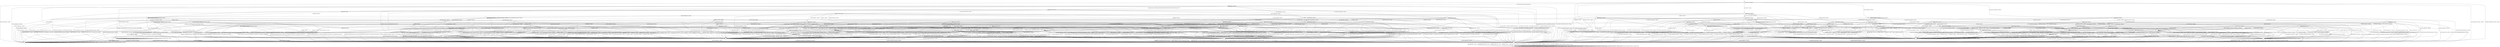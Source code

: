 digraph g {

	s0 [shape="circle" label="s0"];
	s1 [shape="circle" label="s1"];
	s2 [shape="circle" label="s2"];
	s3 [shape="circle" label="s3"];
	s4 [shape="circle" label="s4"];
	s5 [shape="circle" label="s5"];
	s6 [shape="circle" label="s6"];
	s7 [shape="circle" label="s7"];
	s8 [shape="circle" label="s8"];
	s9 [shape="circle" label="s9"];
	s10 [shape="circle" label="s10"];
	s11 [shape="circle" label="s11"];
	s12 [shape="circle" label="s12"];
	s13 [shape="circle" label="s13"];
	s14 [shape="circle" label="s14"];
	s15 [shape="circle" label="s15"];
	s16 [shape="circle" label="s16"];
	s17 [shape="circle" label="s17"];
	s18 [shape="circle" label="s18"];
	s19 [shape="circle" label="s19"];
	s20 [shape="circle" label="s20"];
	s21 [shape="circle" label="s21"];
	s22 [shape="circle" label="s22"];
	s23 [shape="circle" label="s23"];
	s24 [shape="circle" label="s24"];
	s25 [shape="circle" label="s25"];
	s26 [shape="circle" label="s26"];
	s27 [shape="circle" label="s27"];
	s28 [shape="circle" label="s28"];
	s29 [shape="circle" label="s29"];
	s30 [shape="circle" label="s30"];
	s31 [shape="circle" label="s31"];
	s32 [shape="circle" label="s32"];
	s33 [shape="circle" label="s33"];
	s34 [shape="circle" label="s34"];
	s35 [shape="circle" label="s35"];
	s36 [shape="circle" label="s36"];
	s37 [shape="circle" label="s37"];
	s38 [shape="circle" label="s38"];
	s39 [shape="circle" label="s39"];
	s40 [shape="circle" label="s40"];
	s41 [shape="circle" label="s41"];
	s42 [shape="circle" label="s42"];
	s43 [shape="circle" label="s43"];
	s44 [shape="circle" label="s44"];
	s45 [shape="circle" label="s45"];
	s46 [shape="circle" label="s46"];
	s47 [shape="circle" label="s47"];
	s48 [shape="circle" label="s48"];
	s49 [shape="circle" label="s49"];
	s50 [shape="circle" label="s50"];
	s51 [shape="circle" label="s51"];
	s52 [shape="circle" label="s52"];
	s53 [shape="circle" label="s53"];
	s54 [shape="circle" label="s54"];
	s55 [shape="circle" label="s55"];
	s56 [shape="circle" label="s56"];
	s57 [shape="circle" label="s57"];
	s58 [shape="circle" label="s58"];
	s59 [shape="circle" label="s59"];
	s60 [shape="circle" label="s60"];
	s61 [shape="circle" label="s61"];
	s62 [shape="circle" label="s62"];
	s63 [shape="circle" label="s63"];
	s64 [shape="circle" label="s64"];
	s65 [shape="circle" label="s65"];
	s66 [shape="circle" label="s66"];
	s67 [shape="circle" label="s67"];
	s68 [shape="circle" label="s68"];
	s69 [shape="circle" label="s69"];
	s70 [shape="circle" label="s70"];
	s71 [shape="circle" label="s71"];
	s72 [shape="circle" label="s72"];
	s73 [shape="circle" label="s73"];
	s74 [shape="circle" label="s74"];
	s75 [shape="circle" label="s75"];
	s76 [shape="circle" label="s76"];
	s77 [shape="circle" label="s77"];
	s78 [shape="circle" label="s78"];
	s79 [shape="circle" label="s79"];
	s0 -> s2 [label="DH_CLIENT_HELLO / HELLO_VERIFY_REQUEST"];
	s0 -> s23 [label="DH_CLIENT_KEY_EXCHANGE / TIMEOUT"];
	s0 -> s1 [label="CHANGE_CIPHER_SPEC / TIMEOUT"];
	s0 -> s14 [label="FINISHED / TIMEOUT"];
	s0 -> s0 [label="APPLICATION / TIMEOUT"];
	s0 -> s11 [label="CERTIFICATE / TIMEOUT"];
	s0 -> s17 [label="EMPTY_CERTIFICATE / TIMEOUT"];
	s0 -> s14 [label="CERTIFICATE_VERIFY / TIMEOUT"];
	s0 -> s5 [label="Alert(WARNING,CLOSE_NOTIFY) / TIMEOUT"];
	s0 -> s5 [label="Alert(FATAL,UNEXPECTED_MESSAGE) / TIMEOUT"];
	s1 -> s1 [label="DH_CLIENT_HELLO / TIMEOUT"];
	s1 -> s1 [label="DH_CLIENT_KEY_EXCHANGE / TIMEOUT"];
	s1 -> s1 [label="CHANGE_CIPHER_SPEC / TIMEOUT"];
	s1 -> s1 [label="FINISHED / TIMEOUT"];
	s1 -> s1 [label="APPLICATION / TIMEOUT"];
	s1 -> s1 [label="CERTIFICATE / TIMEOUT"];
	s1 -> s1 [label="EMPTY_CERTIFICATE / TIMEOUT"];
	s1 -> s1 [label="CERTIFICATE_VERIFY / TIMEOUT"];
	s1 -> s1 [label="Alert(WARNING,CLOSE_NOTIFY) / TIMEOUT"];
	s1 -> s1 [label="Alert(FATAL,UNEXPECTED_MESSAGE) / TIMEOUT"];
	s2 -> s3 [label="DH_CLIENT_HELLO / SERVER_HELLO,CERTIFICATE,DHE_SERVER_KEY_EXCHANGE,SERVER_HELLO_DONE"];
	s2 -> s18 [label="DH_CLIENT_KEY_EXCHANGE / TIMEOUT"];
	s2 -> s1 [label="CHANGE_CIPHER_SPEC / TIMEOUT"];
	s2 -> s4 [label="FINISHED / TIMEOUT"];
	s2 -> s2 [label="APPLICATION / TIMEOUT"];
	s2 -> s7 [label="CERTIFICATE / TIMEOUT"];
	s2 -> s15 [label="EMPTY_CERTIFICATE / TIMEOUT"];
	s2 -> s4 [label="CERTIFICATE_VERIFY / TIMEOUT"];
	s2 -> s5 [label="Alert(WARNING,CLOSE_NOTIFY) / Alert(WARNING,CLOSE_NOTIFY)"];
	s2 -> s5 [label="Alert(FATAL,UNEXPECTED_MESSAGE) / TIMEOUT"];
	s3 -> s5 [label="DH_CLIENT_HELLO / Alert(FATAL,UNEXPECTED_MESSAGE)"];
	s3 -> s19 [label="DH_CLIENT_KEY_EXCHANGE / TIMEOUT"];
	s3 -> s1 [label="CHANGE_CIPHER_SPEC / TIMEOUT"];
	s3 -> s4 [label="FINISHED / TIMEOUT"];
	s3 -> s3 [label="APPLICATION / TIMEOUT"];
	s3 -> s7 [label="CERTIFICATE / TIMEOUT"];
	s3 -> s15 [label="EMPTY_CERTIFICATE / TIMEOUT"];
	s3 -> s4 [label="CERTIFICATE_VERIFY / TIMEOUT"];
	s3 -> s5 [label="Alert(WARNING,CLOSE_NOTIFY) / Alert(WARNING,CLOSE_NOTIFY)"];
	s3 -> s5 [label="Alert(FATAL,UNEXPECTED_MESSAGE) / TIMEOUT"];
	s4 -> s4 [label="DH_CLIENT_HELLO / TIMEOUT"];
	s4 -> s4 [label="DH_CLIENT_KEY_EXCHANGE / TIMEOUT"];
	s4 -> s1 [label="CHANGE_CIPHER_SPEC / TIMEOUT"];
	s4 -> s4 [label="FINISHED / TIMEOUT"];
	s4 -> s4 [label="APPLICATION / TIMEOUT"];
	s4 -> s4 [label="CERTIFICATE / TIMEOUT"];
	s4 -> s4 [label="EMPTY_CERTIFICATE / TIMEOUT"];
	s4 -> s4 [label="CERTIFICATE_VERIFY / TIMEOUT"];
	s4 -> s5 [label="Alert(WARNING,CLOSE_NOTIFY) / Alert(WARNING,CLOSE_NOTIFY)"];
	s4 -> s5 [label="Alert(FATAL,UNEXPECTED_MESSAGE) / TIMEOUT"];
	s5 -> s6 [label="DH_CLIENT_HELLO / TIMEOUT"];
	s5 -> s6 [label="DH_CLIENT_KEY_EXCHANGE / TIMEOUT"];
	s5 -> s6 [label="CHANGE_CIPHER_SPEC / TIMEOUT"];
	s5 -> s6 [label="FINISHED / TIMEOUT"];
	s5 -> s6 [label="APPLICATION / TIMEOUT"];
	s5 -> s6 [label="CERTIFICATE / TIMEOUT"];
	s5 -> s6 [label="EMPTY_CERTIFICATE / TIMEOUT"];
	s5 -> s6 [label="CERTIFICATE_VERIFY / TIMEOUT"];
	s5 -> s6 [label="Alert(WARNING,CLOSE_NOTIFY) / TIMEOUT"];
	s5 -> s6 [label="Alert(FATAL,UNEXPECTED_MESSAGE) / TIMEOUT"];
	s6 -> s6 [label="DH_CLIENT_HELLO / SOCKET_CLOSED"];
	s6 -> s6 [label="DH_CLIENT_KEY_EXCHANGE / SOCKET_CLOSED"];
	s6 -> s6 [label="CHANGE_CIPHER_SPEC / SOCKET_CLOSED"];
	s6 -> s6 [label="FINISHED / SOCKET_CLOSED"];
	s6 -> s6 [label="APPLICATION / SOCKET_CLOSED"];
	s6 -> s6 [label="CERTIFICATE / SOCKET_CLOSED"];
	s6 -> s6 [label="EMPTY_CERTIFICATE / SOCKET_CLOSED"];
	s6 -> s6 [label="CERTIFICATE_VERIFY / SOCKET_CLOSED"];
	s6 -> s6 [label="Alert(WARNING,CLOSE_NOTIFY) / SOCKET_CLOSED"];
	s6 -> s6 [label="Alert(FATAL,UNEXPECTED_MESSAGE) / SOCKET_CLOSED"];
	s7 -> s7 [label="DH_CLIENT_HELLO / TIMEOUT"];
	s7 -> s8 [label="DH_CLIENT_KEY_EXCHANGE / TIMEOUT"];
	s7 -> s1 [label="CHANGE_CIPHER_SPEC / TIMEOUT"];
	s7 -> s73 [label="FINISHED / TIMEOUT"];
	s7 -> s7 [label="APPLICATION / TIMEOUT"];
	s7 -> s4 [label="CERTIFICATE / TIMEOUT"];
	s7 -> s4 [label="EMPTY_CERTIFICATE / TIMEOUT"];
	s7 -> s78 [label="CERTIFICATE_VERIFY / TIMEOUT"];
	s7 -> s5 [label="Alert(WARNING,CLOSE_NOTIFY) / Alert(WARNING,CLOSE_NOTIFY)"];
	s7 -> s5 [label="Alert(FATAL,UNEXPECTED_MESSAGE) / TIMEOUT"];
	s8 -> s8 [label="DH_CLIENT_HELLO / TIMEOUT"];
	s8 -> s4 [label="DH_CLIENT_KEY_EXCHANGE / TIMEOUT"];
	s8 -> s1 [label="CHANGE_CIPHER_SPEC / TIMEOUT"];
	s8 -> s75 [label="FINISHED / TIMEOUT"];
	s8 -> s8 [label="APPLICATION / TIMEOUT"];
	s8 -> s4 [label="CERTIFICATE / TIMEOUT"];
	s8 -> s4 [label="EMPTY_CERTIFICATE / TIMEOUT"];
	s8 -> s9 [label="CERTIFICATE_VERIFY / TIMEOUT"];
	s8 -> s5 [label="Alert(WARNING,CLOSE_NOTIFY) / Alert(WARNING,CLOSE_NOTIFY)"];
	s8 -> s5 [label="Alert(FATAL,UNEXPECTED_MESSAGE) / TIMEOUT"];
	s9 -> s27 [label="DH_CLIENT_HELLO / TIMEOUT"];
	s9 -> s4 [label="DH_CLIENT_KEY_EXCHANGE / TIMEOUT"];
	s9 -> s10 [label="CHANGE_CIPHER_SPEC / TIMEOUT"];
	s9 -> s30 [label="FINISHED / TIMEOUT"];
	s9 -> s9 [label="APPLICATION / TIMEOUT"];
	s9 -> s4 [label="CERTIFICATE / TIMEOUT"];
	s9 -> s4 [label="EMPTY_CERTIFICATE / TIMEOUT"];
	s9 -> s4 [label="CERTIFICATE_VERIFY / TIMEOUT"];
	s9 -> s5 [label="Alert(WARNING,CLOSE_NOTIFY) / Alert(WARNING,CLOSE_NOTIFY)"];
	s9 -> s5 [label="Alert(FATAL,UNEXPECTED_MESSAGE) / TIMEOUT"];
	s10 -> s5 [label="DH_CLIENT_HELLO / Alert(FATAL,UNEXPECTED_MESSAGE)"];
	s10 -> s5 [label="DH_CLIENT_KEY_EXCHANGE / Alert(FATAL,UNEXPECTED_MESSAGE)"];
	s10 -> s1 [label="CHANGE_CIPHER_SPEC / TIMEOUT"];
	s10 -> s5 [label="FINISHED / Alert(FATAL,UNEXPECTED_MESSAGE)"];
	s10 -> s10 [label="APPLICATION / TIMEOUT"];
	s10 -> s5 [label="CERTIFICATE / Alert(FATAL,UNEXPECTED_MESSAGE)"];
	s10 -> s5 [label="EMPTY_CERTIFICATE / Alert(FATAL,UNEXPECTED_MESSAGE)"];
	s10 -> s5 [label="CERTIFICATE_VERIFY / Alert(FATAL,UNEXPECTED_MESSAGE)"];
	s10 -> s10 [label="Alert(WARNING,CLOSE_NOTIFY) / TIMEOUT"];
	s10 -> s10 [label="Alert(FATAL,UNEXPECTED_MESSAGE) / TIMEOUT"];
	s11 -> s45 [label="DH_CLIENT_HELLO / TIMEOUT"];
	s11 -> s58 [label="DH_CLIENT_KEY_EXCHANGE / TIMEOUT"];
	s11 -> s1 [label="CHANGE_CIPHER_SPEC / TIMEOUT"];
	s11 -> s77 [label="FINISHED / TIMEOUT"];
	s11 -> s11 [label="APPLICATION / TIMEOUT"];
	s11 -> s14 [label="CERTIFICATE / TIMEOUT"];
	s11 -> s14 [label="EMPTY_CERTIFICATE / TIMEOUT"];
	s11 -> s12 [label="CERTIFICATE_VERIFY / TIMEOUT"];
	s11 -> s5 [label="Alert(WARNING,CLOSE_NOTIFY) / TIMEOUT"];
	s11 -> s5 [label="Alert(FATAL,UNEXPECTED_MESSAGE) / TIMEOUT"];
	s12 -> s53 [label="DH_CLIENT_HELLO / TIMEOUT"];
	s12 -> s36 [label="DH_CLIENT_KEY_EXCHANGE / TIMEOUT"];
	s12 -> s13 [label="CHANGE_CIPHER_SPEC / TIMEOUT"];
	s12 -> s49 [label="FINISHED / TIMEOUT"];
	s12 -> s12 [label="APPLICATION / TIMEOUT"];
	s12 -> s14 [label="CERTIFICATE / TIMEOUT"];
	s12 -> s14 [label="EMPTY_CERTIFICATE / TIMEOUT"];
	s12 -> s14 [label="CERTIFICATE_VERIFY / TIMEOUT"];
	s12 -> s5 [label="Alert(WARNING,CLOSE_NOTIFY) / TIMEOUT"];
	s12 -> s5 [label="Alert(FATAL,UNEXPECTED_MESSAGE) / TIMEOUT"];
	s13 -> s5 [label="DH_CLIENT_HELLO / TIMEOUT"];
	s13 -> s5 [label="DH_CLIENT_KEY_EXCHANGE / TIMEOUT"];
	s13 -> s1 [label="CHANGE_CIPHER_SPEC / TIMEOUT"];
	s13 -> s5 [label="FINISHED / TIMEOUT"];
	s13 -> s13 [label="APPLICATION / TIMEOUT"];
	s13 -> s5 [label="CERTIFICATE / TIMEOUT"];
	s13 -> s5 [label="EMPTY_CERTIFICATE / TIMEOUT"];
	s13 -> s5 [label="CERTIFICATE_VERIFY / TIMEOUT"];
	s13 -> s13 [label="Alert(WARNING,CLOSE_NOTIFY) / TIMEOUT"];
	s13 -> s13 [label="Alert(FATAL,UNEXPECTED_MESSAGE) / TIMEOUT"];
	s14 -> s14 [label="DH_CLIENT_HELLO / TIMEOUT"];
	s14 -> s14 [label="DH_CLIENT_KEY_EXCHANGE / TIMEOUT"];
	s14 -> s1 [label="CHANGE_CIPHER_SPEC / TIMEOUT"];
	s14 -> s14 [label="FINISHED / TIMEOUT"];
	s14 -> s14 [label="APPLICATION / TIMEOUT"];
	s14 -> s14 [label="CERTIFICATE / TIMEOUT"];
	s14 -> s14 [label="EMPTY_CERTIFICATE / TIMEOUT"];
	s14 -> s14 [label="CERTIFICATE_VERIFY / TIMEOUT"];
	s14 -> s5 [label="Alert(WARNING,CLOSE_NOTIFY) / TIMEOUT"];
	s14 -> s5 [label="Alert(FATAL,UNEXPECTED_MESSAGE) / TIMEOUT"];
	s15 -> s55 [label="DH_CLIENT_HELLO / TIMEOUT"];
	s15 -> s16 [label="DH_CLIENT_KEY_EXCHANGE / TIMEOUT"];
	s15 -> s10 [label="CHANGE_CIPHER_SPEC / TIMEOUT"];
	s15 -> s25 [label="FINISHED / TIMEOUT"];
	s15 -> s15 [label="APPLICATION / TIMEOUT"];
	s15 -> s4 [label="CERTIFICATE / TIMEOUT"];
	s15 -> s4 [label="EMPTY_CERTIFICATE / TIMEOUT"];
	s15 -> s78 [label="CERTIFICATE_VERIFY / TIMEOUT"];
	s15 -> s5 [label="Alert(WARNING,CLOSE_NOTIFY) / Alert(WARNING,CLOSE_NOTIFY)"];
	s15 -> s5 [label="Alert(FATAL,UNEXPECTED_MESSAGE) / TIMEOUT"];
	s16 -> s31 [label="DH_CLIENT_HELLO / TIMEOUT"];
	s16 -> s4 [label="DH_CLIENT_KEY_EXCHANGE / TIMEOUT"];
	s16 -> s10 [label="CHANGE_CIPHER_SPEC / TIMEOUT"];
	s16 -> s26 [label="FINISHED / TIMEOUT"];
	s16 -> s16 [label="APPLICATION / TIMEOUT"];
	s16 -> s4 [label="CERTIFICATE / TIMEOUT"];
	s16 -> s4 [label="EMPTY_CERTIFICATE / TIMEOUT"];
	s16 -> s9 [label="CERTIFICATE_VERIFY / TIMEOUT"];
	s16 -> s5 [label="Alert(WARNING,CLOSE_NOTIFY) / Alert(WARNING,CLOSE_NOTIFY)"];
	s16 -> s5 [label="Alert(FATAL,UNEXPECTED_MESSAGE) / TIMEOUT"];
	s17 -> s17 [label="DH_CLIENT_HELLO / TIMEOUT"];
	s17 -> s33 [label="DH_CLIENT_KEY_EXCHANGE / TIMEOUT"];
	s17 -> s13 [label="CHANGE_CIPHER_SPEC / TIMEOUT"];
	s17 -> s61 [label="FINISHED / TIMEOUT"];
	s17 -> s17 [label="APPLICATION / TIMEOUT"];
	s17 -> s14 [label="CERTIFICATE / TIMEOUT"];
	s17 -> s14 [label="EMPTY_CERTIFICATE / TIMEOUT"];
	s17 -> s12 [label="CERTIFICATE_VERIFY / TIMEOUT"];
	s17 -> s5 [label="Alert(WARNING,CLOSE_NOTIFY) / TIMEOUT"];
	s17 -> s5 [label="Alert(FATAL,UNEXPECTED_MESSAGE) / TIMEOUT"];
	s18 -> s24 [label="DH_CLIENT_HELLO / TIMEOUT"];
	s18 -> s4 [label="DH_CLIENT_KEY_EXCHANGE / TIMEOUT"];
	s18 -> s10 [label="CHANGE_CIPHER_SPEC / TIMEOUT"];
	s18 -> s52 [label="FINISHED / TIMEOUT"];
	s18 -> s18 [label="APPLICATION / TIMEOUT"];
	s18 -> s16 [label="CERTIFICATE / TIMEOUT"];
	s18 -> s16 [label="EMPTY_CERTIFICATE / TIMEOUT"];
	s18 -> s22 [label="CERTIFICATE_VERIFY / TIMEOUT"];
	s18 -> s5 [label="Alert(WARNING,CLOSE_NOTIFY) / Alert(WARNING,CLOSE_NOTIFY)"];
	s18 -> s5 [label="Alert(FATAL,UNEXPECTED_MESSAGE) / TIMEOUT"];
	s19 -> s24 [label="DH_CLIENT_HELLO / TIMEOUT"];
	s19 -> s4 [label="DH_CLIENT_KEY_EXCHANGE / TIMEOUT"];
	s19 -> s20 [label="CHANGE_CIPHER_SPEC / TIMEOUT"];
	s19 -> s52 [label="FINISHED / TIMEOUT"];
	s19 -> s19 [label="APPLICATION / TIMEOUT"];
	s19 -> s16 [label="CERTIFICATE / TIMEOUT"];
	s19 -> s16 [label="EMPTY_CERTIFICATE / TIMEOUT"];
	s19 -> s22 [label="CERTIFICATE_VERIFY / TIMEOUT"];
	s19 -> s5 [label="Alert(WARNING,CLOSE_NOTIFY) / Alert(WARNING,CLOSE_NOTIFY)"];
	s19 -> s5 [label="Alert(FATAL,UNEXPECTED_MESSAGE) / TIMEOUT"];
	s20 -> s24 [label="DH_CLIENT_HELLO / TIMEOUT"];
	s20 -> s4 [label="DH_CLIENT_KEY_EXCHANGE / TIMEOUT"];
	s20 -> s1 [label="CHANGE_CIPHER_SPEC / TIMEOUT"];
	s20 -> s21 [label="FINISHED / CHANGE_CIPHER_SPEC,FINISHED,CHANGE_CIPHER_SPEC,FINISHED"];
	s20 -> s20 [label="APPLICATION / TIMEOUT"];
	s20 -> s51 [label="CERTIFICATE / TIMEOUT"];
	s20 -> s51 [label="EMPTY_CERTIFICATE / TIMEOUT"];
	s20 -> s37 [label="CERTIFICATE_VERIFY / TIMEOUT"];
	s20 -> s20 [label="Alert(WARNING,CLOSE_NOTIFY) / TIMEOUT"];
	s20 -> s20 [label="Alert(FATAL,UNEXPECTED_MESSAGE) / TIMEOUT"];
	s21 -> s21 [label="DH_CLIENT_HELLO / TIMEOUT"];
	s21 -> s21 [label="DH_CLIENT_KEY_EXCHANGE / TIMEOUT"];
	s21 -> s1 [label="CHANGE_CIPHER_SPEC / TIMEOUT"];
	s21 -> s21 [label="FINISHED / TIMEOUT"];
	s21 -> s5 [label="APPLICATION / APPLICATION"];
	s21 -> s21 [label="CERTIFICATE / TIMEOUT"];
	s21 -> s21 [label="EMPTY_CERTIFICATE / TIMEOUT"];
	s21 -> s21 [label="CERTIFICATE_VERIFY / TIMEOUT"];
	s21 -> s5 [label="Alert(WARNING,CLOSE_NOTIFY) / TIMEOUT"];
	s21 -> s5 [label="Alert(FATAL,UNEXPECTED_MESSAGE) / TIMEOUT"];
	s22 -> s72 [label="DH_CLIENT_HELLO / TIMEOUT"];
	s22 -> s4 [label="DH_CLIENT_KEY_EXCHANGE / TIMEOUT"];
	s22 -> s10 [label="CHANGE_CIPHER_SPEC / TIMEOUT"];
	s22 -> s39 [label="FINISHED / TIMEOUT"];
	s22 -> s22 [label="APPLICATION / TIMEOUT"];
	s22 -> s9 [label="CERTIFICATE / TIMEOUT"];
	s22 -> s9 [label="EMPTY_CERTIFICATE / TIMEOUT"];
	s22 -> s4 [label="CERTIFICATE_VERIFY / TIMEOUT"];
	s22 -> s5 [label="Alert(WARNING,CLOSE_NOTIFY) / Alert(WARNING,CLOSE_NOTIFY)"];
	s22 -> s5 [label="Alert(FATAL,UNEXPECTED_MESSAGE) / TIMEOUT"];
	s23 -> s35 [label="DH_CLIENT_HELLO / TIMEOUT"];
	s23 -> s14 [label="DH_CLIENT_KEY_EXCHANGE / TIMEOUT"];
	s23 -> s13 [label="CHANGE_CIPHER_SPEC / TIMEOUT"];
	s23 -> s62 [label="FINISHED / TIMEOUT"];
	s23 -> s23 [label="APPLICATION / TIMEOUT"];
	s23 -> s33 [label="CERTIFICATE / TIMEOUT"];
	s23 -> s33 [label="EMPTY_CERTIFICATE / TIMEOUT"];
	s23 -> s28 [label="CERTIFICATE_VERIFY / TIMEOUT"];
	s23 -> s5 [label="Alert(WARNING,CLOSE_NOTIFY) / TIMEOUT"];
	s23 -> s5 [label="Alert(FATAL,UNEXPECTED_MESSAGE) / TIMEOUT"];
	s24 -> s4 [label="DH_CLIENT_HELLO / TIMEOUT"];
	s24 -> s4 [label="DH_CLIENT_KEY_EXCHANGE / TIMEOUT"];
	s24 -> s10 [label="CHANGE_CIPHER_SPEC / TIMEOUT"];
	s24 -> s50 [label="FINISHED / TIMEOUT"];
	s24 -> s24 [label="APPLICATION / TIMEOUT"];
	s24 -> s31 [label="CERTIFICATE / TIMEOUT"];
	s24 -> s31 [label="EMPTY_CERTIFICATE / TIMEOUT"];
	s24 -> s72 [label="CERTIFICATE_VERIFY / TIMEOUT"];
	s24 -> s5 [label="Alert(WARNING,CLOSE_NOTIFY) / Alert(WARNING,CLOSE_NOTIFY)"];
	s24 -> s5 [label="Alert(FATAL,UNEXPECTED_MESSAGE) / TIMEOUT"];
	s25 -> s66 [label="DH_CLIENT_HELLO / TIMEOUT"];
	s25 -> s26 [label="DH_CLIENT_KEY_EXCHANGE / TIMEOUT"];
	s25 -> s10 [label="CHANGE_CIPHER_SPEC / TIMEOUT"];
	s25 -> s4 [label="FINISHED / TIMEOUT"];
	s25 -> s25 [label="APPLICATION / TIMEOUT"];
	s25 -> s4 [label="CERTIFICATE / TIMEOUT"];
	s25 -> s4 [label="EMPTY_CERTIFICATE / TIMEOUT"];
	s25 -> s60 [label="CERTIFICATE_VERIFY / TIMEOUT"];
	s25 -> s5 [label="Alert(WARNING,CLOSE_NOTIFY) / Alert(WARNING,CLOSE_NOTIFY)"];
	s25 -> s5 [label="Alert(FATAL,UNEXPECTED_MESSAGE) / TIMEOUT"];
	s26 -> s42 [label="DH_CLIENT_HELLO / TIMEOUT"];
	s26 -> s4 [label="DH_CLIENT_KEY_EXCHANGE / TIMEOUT"];
	s26 -> s10 [label="CHANGE_CIPHER_SPEC / TIMEOUT"];
	s26 -> s4 [label="FINISHED / TIMEOUT"];
	s26 -> s26 [label="APPLICATION / TIMEOUT"];
	s26 -> s4 [label="CERTIFICATE / TIMEOUT"];
	s26 -> s4 [label="EMPTY_CERTIFICATE / TIMEOUT"];
	s26 -> s30 [label="CERTIFICATE_VERIFY / TIMEOUT"];
	s26 -> s5 [label="Alert(WARNING,CLOSE_NOTIFY) / Alert(WARNING,CLOSE_NOTIFY)"];
	s26 -> s5 [label="Alert(FATAL,UNEXPECTED_MESSAGE) / TIMEOUT"];
	s27 -> s4 [label="DH_CLIENT_HELLO / TIMEOUT"];
	s27 -> s4 [label="DH_CLIENT_KEY_EXCHANGE / TIMEOUT"];
	s27 -> s10 [label="CHANGE_CIPHER_SPEC / TIMEOUT"];
	s27 -> s32 [label="FINISHED / TIMEOUT"];
	s27 -> s27 [label="APPLICATION / TIMEOUT"];
	s27 -> s4 [label="CERTIFICATE / TIMEOUT"];
	s27 -> s4 [label="EMPTY_CERTIFICATE / TIMEOUT"];
	s27 -> s4 [label="CERTIFICATE_VERIFY / TIMEOUT"];
	s27 -> s5 [label="Alert(WARNING,CLOSE_NOTIFY) / Alert(WARNING,CLOSE_NOTIFY)"];
	s27 -> s5 [label="Alert(FATAL,UNEXPECTED_MESSAGE) / TIMEOUT"];
	s28 -> s63 [label="DH_CLIENT_HELLO / TIMEOUT"];
	s28 -> s14 [label="DH_CLIENT_KEY_EXCHANGE / TIMEOUT"];
	s28 -> s13 [label="CHANGE_CIPHER_SPEC / TIMEOUT"];
	s28 -> s29 [label="FINISHED / TIMEOUT"];
	s28 -> s28 [label="APPLICATION / TIMEOUT"];
	s28 -> s36 [label="CERTIFICATE / TIMEOUT"];
	s28 -> s36 [label="EMPTY_CERTIFICATE / TIMEOUT"];
	s28 -> s14 [label="CERTIFICATE_VERIFY / TIMEOUT"];
	s28 -> s5 [label="Alert(WARNING,CLOSE_NOTIFY) / TIMEOUT"];
	s28 -> s5 [label="Alert(FATAL,UNEXPECTED_MESSAGE) / TIMEOUT"];
	s29 -> s69 [label="DH_CLIENT_HELLO / TIMEOUT"];
	s29 -> s14 [label="DH_CLIENT_KEY_EXCHANGE / TIMEOUT"];
	s29 -> s13 [label="CHANGE_CIPHER_SPEC / TIMEOUT"];
	s29 -> s14 [label="FINISHED / TIMEOUT"];
	s29 -> s29 [label="APPLICATION / TIMEOUT"];
	s29 -> s34 [label="CERTIFICATE / TIMEOUT"];
	s29 -> s34 [label="EMPTY_CERTIFICATE / TIMEOUT"];
	s29 -> s14 [label="CERTIFICATE_VERIFY / TIMEOUT"];
	s29 -> s5 [label="Alert(WARNING,CLOSE_NOTIFY) / TIMEOUT"];
	s29 -> s5 [label="Alert(FATAL,UNEXPECTED_MESSAGE) / TIMEOUT"];
	s30 -> s32 [label="DH_CLIENT_HELLO / TIMEOUT"];
	s30 -> s4 [label="DH_CLIENT_KEY_EXCHANGE / TIMEOUT"];
	s30 -> s10 [label="CHANGE_CIPHER_SPEC / TIMEOUT"];
	s30 -> s4 [label="FINISHED / TIMEOUT"];
	s30 -> s30 [label="APPLICATION / TIMEOUT"];
	s30 -> s4 [label="CERTIFICATE / TIMEOUT"];
	s30 -> s4 [label="EMPTY_CERTIFICATE / TIMEOUT"];
	s30 -> s4 [label="CERTIFICATE_VERIFY / TIMEOUT"];
	s30 -> s5 [label="Alert(WARNING,CLOSE_NOTIFY) / Alert(WARNING,CLOSE_NOTIFY)"];
	s30 -> s5 [label="Alert(FATAL,UNEXPECTED_MESSAGE) / TIMEOUT"];
	s31 -> s4 [label="DH_CLIENT_HELLO / TIMEOUT"];
	s31 -> s4 [label="DH_CLIENT_KEY_EXCHANGE / TIMEOUT"];
	s31 -> s10 [label="CHANGE_CIPHER_SPEC / TIMEOUT"];
	s31 -> s42 [label="FINISHED / TIMEOUT"];
	s31 -> s31 [label="APPLICATION / TIMEOUT"];
	s31 -> s4 [label="CERTIFICATE / TIMEOUT"];
	s31 -> s4 [label="EMPTY_CERTIFICATE / TIMEOUT"];
	s31 -> s27 [label="CERTIFICATE_VERIFY / TIMEOUT"];
	s31 -> s5 [label="Alert(WARNING,CLOSE_NOTIFY) / Alert(WARNING,CLOSE_NOTIFY)"];
	s31 -> s5 [label="Alert(FATAL,UNEXPECTED_MESSAGE) / TIMEOUT"];
	s32 -> s4 [label="DH_CLIENT_HELLO / TIMEOUT"];
	s32 -> s4 [label="DH_CLIENT_KEY_EXCHANGE / TIMEOUT"];
	s32 -> s10 [label="CHANGE_CIPHER_SPEC / TIMEOUT"];
	s32 -> s4 [label="FINISHED / TIMEOUT"];
	s32 -> s32 [label="APPLICATION / TIMEOUT"];
	s32 -> s4 [label="CERTIFICATE / TIMEOUT"];
	s32 -> s4 [label="EMPTY_CERTIFICATE / TIMEOUT"];
	s32 -> s4 [label="CERTIFICATE_VERIFY / TIMEOUT"];
	s32 -> s5 [label="Alert(WARNING,CLOSE_NOTIFY) / Alert(WARNING,CLOSE_NOTIFY)"];
	s32 -> s5 [label="Alert(FATAL,UNEXPECTED_MESSAGE) / TIMEOUT"];
	s33 -> s40 [label="DH_CLIENT_HELLO / TIMEOUT"];
	s33 -> s14 [label="DH_CLIENT_KEY_EXCHANGE / TIMEOUT"];
	s33 -> s13 [label="CHANGE_CIPHER_SPEC / TIMEOUT"];
	s33 -> s46 [label="FINISHED / TIMEOUT"];
	s33 -> s33 [label="APPLICATION / TIMEOUT"];
	s33 -> s14 [label="CERTIFICATE / TIMEOUT"];
	s33 -> s14 [label="EMPTY_CERTIFICATE / TIMEOUT"];
	s33 -> s36 [label="CERTIFICATE_VERIFY / TIMEOUT"];
	s33 -> s5 [label="Alert(WARNING,CLOSE_NOTIFY) / TIMEOUT"];
	s33 -> s5 [label="Alert(FATAL,UNEXPECTED_MESSAGE) / TIMEOUT"];
	s34 -> s56 [label="DH_CLIENT_HELLO / TIMEOUT"];
	s34 -> s14 [label="DH_CLIENT_KEY_EXCHANGE / TIMEOUT"];
	s34 -> s13 [label="CHANGE_CIPHER_SPEC / TIMEOUT"];
	s34 -> s14 [label="FINISHED / TIMEOUT"];
	s34 -> s34 [label="APPLICATION / TIMEOUT"];
	s34 -> s14 [label="CERTIFICATE / TIMEOUT"];
	s34 -> s14 [label="EMPTY_CERTIFICATE / TIMEOUT"];
	s34 -> s14 [label="CERTIFICATE_VERIFY / TIMEOUT"];
	s34 -> s5 [label="Alert(WARNING,CLOSE_NOTIFY) / TIMEOUT"];
	s34 -> s5 [label="Alert(FATAL,UNEXPECTED_MESSAGE) / TIMEOUT"];
	s35 -> s14 [label="DH_CLIENT_HELLO / TIMEOUT"];
	s35 -> s14 [label="DH_CLIENT_KEY_EXCHANGE / TIMEOUT"];
	s35 -> s13 [label="CHANGE_CIPHER_SPEC / TIMEOUT"];
	s35 -> s57 [label="FINISHED / TIMEOUT"];
	s35 -> s35 [label="APPLICATION / TIMEOUT"];
	s35 -> s40 [label="CERTIFICATE / TIMEOUT"];
	s35 -> s40 [label="EMPTY_CERTIFICATE / TIMEOUT"];
	s35 -> s63 [label="CERTIFICATE_VERIFY / TIMEOUT"];
	s35 -> s5 [label="Alert(WARNING,CLOSE_NOTIFY) / TIMEOUT"];
	s35 -> s5 [label="Alert(FATAL,UNEXPECTED_MESSAGE) / TIMEOUT"];
	s36 -> s48 [label="DH_CLIENT_HELLO / TIMEOUT"];
	s36 -> s14 [label="DH_CLIENT_KEY_EXCHANGE / TIMEOUT"];
	s36 -> s13 [label="CHANGE_CIPHER_SPEC / TIMEOUT"];
	s36 -> s34 [label="FINISHED / TIMEOUT"];
	s36 -> s36 [label="APPLICATION / TIMEOUT"];
	s36 -> s14 [label="CERTIFICATE / TIMEOUT"];
	s36 -> s14 [label="EMPTY_CERTIFICATE / TIMEOUT"];
	s36 -> s14 [label="CERTIFICATE_VERIFY / TIMEOUT"];
	s36 -> s5 [label="Alert(WARNING,CLOSE_NOTIFY) / TIMEOUT"];
	s36 -> s5 [label="Alert(FATAL,UNEXPECTED_MESSAGE) / TIMEOUT"];
	s37 -> s67 [label="DH_CLIENT_HELLO / TIMEOUT"];
	s37 -> s4 [label="DH_CLIENT_KEY_EXCHANGE / TIMEOUT"];
	s37 -> s10 [label="CHANGE_CIPHER_SPEC / TIMEOUT"];
	s37 -> s38 [label="FINISHED / TIMEOUT"];
	s37 -> s4 [label="APPLICATION / TIMEOUT"];
	s37 -> s44 [label="CERTIFICATE / TIMEOUT"];
	s37 -> s44 [label="EMPTY_CERTIFICATE / TIMEOUT"];
	s37 -> s4 [label="CERTIFICATE_VERIFY / TIMEOUT"];
	s37 -> s5 [label="Alert(WARNING,CLOSE_NOTIFY) / Alert(WARNING,CLOSE_NOTIFY)"];
	s37 -> s5 [label="Alert(FATAL,UNEXPECTED_MESSAGE) / TIMEOUT"];
	s38 -> s76 [label="DH_CLIENT_HELLO / TIMEOUT"];
	s38 -> s4 [label="DH_CLIENT_KEY_EXCHANGE / TIMEOUT"];
	s38 -> s10 [label="CHANGE_CIPHER_SPEC / TIMEOUT"];
	s38 -> s4 [label="FINISHED / TIMEOUT"];
	s38 -> s4 [label="APPLICATION / TIMEOUT"];
	s38 -> s47 [label="CERTIFICATE / TIMEOUT"];
	s38 -> s47 [label="EMPTY_CERTIFICATE / TIMEOUT"];
	s38 -> s4 [label="CERTIFICATE_VERIFY / TIMEOUT"];
	s38 -> s5 [label="Alert(WARNING,CLOSE_NOTIFY) / Alert(WARNING,CLOSE_NOTIFY)"];
	s38 -> s5 [label="Alert(FATAL,UNEXPECTED_MESSAGE) / TIMEOUT"];
	s39 -> s41 [label="DH_CLIENT_HELLO / TIMEOUT"];
	s39 -> s4 [label="DH_CLIENT_KEY_EXCHANGE / TIMEOUT"];
	s39 -> s10 [label="CHANGE_CIPHER_SPEC / TIMEOUT"];
	s39 -> s4 [label="FINISHED / TIMEOUT"];
	s39 -> s39 [label="APPLICATION / TIMEOUT"];
	s39 -> s30 [label="CERTIFICATE / TIMEOUT"];
	s39 -> s30 [label="EMPTY_CERTIFICATE / TIMEOUT"];
	s39 -> s4 [label="CERTIFICATE_VERIFY / TIMEOUT"];
	s39 -> s5 [label="Alert(WARNING,CLOSE_NOTIFY) / Alert(WARNING,CLOSE_NOTIFY)"];
	s39 -> s5 [label="Alert(FATAL,UNEXPECTED_MESSAGE) / TIMEOUT"];
	s40 -> s14 [label="DH_CLIENT_HELLO / TIMEOUT"];
	s40 -> s14 [label="DH_CLIENT_KEY_EXCHANGE / TIMEOUT"];
	s40 -> s13 [label="CHANGE_CIPHER_SPEC / TIMEOUT"];
	s40 -> s43 [label="FINISHED / TIMEOUT"];
	s40 -> s40 [label="APPLICATION / TIMEOUT"];
	s40 -> s14 [label="CERTIFICATE / TIMEOUT"];
	s40 -> s14 [label="EMPTY_CERTIFICATE / TIMEOUT"];
	s40 -> s48 [label="CERTIFICATE_VERIFY / TIMEOUT"];
	s40 -> s5 [label="Alert(WARNING,CLOSE_NOTIFY) / TIMEOUT"];
	s40 -> s5 [label="Alert(FATAL,UNEXPECTED_MESSAGE) / TIMEOUT"];
	s41 -> s4 [label="DH_CLIENT_HELLO / TIMEOUT"];
	s41 -> s4 [label="DH_CLIENT_KEY_EXCHANGE / TIMEOUT"];
	s41 -> s10 [label="CHANGE_CIPHER_SPEC / TIMEOUT"];
	s41 -> s4 [label="FINISHED / TIMEOUT"];
	s41 -> s41 [label="APPLICATION / TIMEOUT"];
	s41 -> s32 [label="CERTIFICATE / TIMEOUT"];
	s41 -> s32 [label="EMPTY_CERTIFICATE / TIMEOUT"];
	s41 -> s4 [label="CERTIFICATE_VERIFY / TIMEOUT"];
	s41 -> s5 [label="Alert(WARNING,CLOSE_NOTIFY) / Alert(WARNING,CLOSE_NOTIFY)"];
	s41 -> s5 [label="Alert(FATAL,UNEXPECTED_MESSAGE) / TIMEOUT"];
	s42 -> s4 [label="DH_CLIENT_HELLO / TIMEOUT"];
	s42 -> s4 [label="DH_CLIENT_KEY_EXCHANGE / TIMEOUT"];
	s42 -> s10 [label="CHANGE_CIPHER_SPEC / TIMEOUT"];
	s42 -> s4 [label="FINISHED / TIMEOUT"];
	s42 -> s42 [label="APPLICATION / TIMEOUT"];
	s42 -> s4 [label="CERTIFICATE / TIMEOUT"];
	s42 -> s4 [label="EMPTY_CERTIFICATE / TIMEOUT"];
	s42 -> s32 [label="CERTIFICATE_VERIFY / TIMEOUT"];
	s42 -> s5 [label="Alert(WARNING,CLOSE_NOTIFY) / Alert(WARNING,CLOSE_NOTIFY)"];
	s42 -> s5 [label="Alert(FATAL,UNEXPECTED_MESSAGE) / TIMEOUT"];
	s43 -> s14 [label="DH_CLIENT_HELLO / TIMEOUT"];
	s43 -> s14 [label="DH_CLIENT_KEY_EXCHANGE / TIMEOUT"];
	s43 -> s13 [label="CHANGE_CIPHER_SPEC / TIMEOUT"];
	s43 -> s14 [label="FINISHED / TIMEOUT"];
	s43 -> s43 [label="APPLICATION / TIMEOUT"];
	s43 -> s14 [label="CERTIFICATE / TIMEOUT"];
	s43 -> s14 [label="EMPTY_CERTIFICATE / TIMEOUT"];
	s43 -> s56 [label="CERTIFICATE_VERIFY / TIMEOUT"];
	s43 -> s5 [label="Alert(WARNING,CLOSE_NOTIFY) / TIMEOUT"];
	s43 -> s5 [label="Alert(FATAL,UNEXPECTED_MESSAGE) / TIMEOUT"];
	s44 -> s27 [label="DH_CLIENT_HELLO / TIMEOUT"];
	s44 -> s4 [label="DH_CLIENT_KEY_EXCHANGE / TIMEOUT"];
	s44 -> s10 [label="CHANGE_CIPHER_SPEC / TIMEOUT"];
	s44 -> s47 [label="FINISHED / TIMEOUT"];
	s44 -> s4 [label="APPLICATION / TIMEOUT"];
	s44 -> s4 [label="CERTIFICATE / TIMEOUT"];
	s44 -> s4 [label="EMPTY_CERTIFICATE / TIMEOUT"];
	s44 -> s4 [label="CERTIFICATE_VERIFY / TIMEOUT"];
	s44 -> s5 [label="Alert(WARNING,CLOSE_NOTIFY) / Alert(WARNING,CLOSE_NOTIFY)"];
	s44 -> s5 [label="Alert(FATAL,UNEXPECTED_MESSAGE) / TIMEOUT"];
	s45 -> s14 [label="DH_CLIENT_HELLO / TIMEOUT"];
	s45 -> s45 [label="DH_CLIENT_KEY_EXCHANGE / TIMEOUT"];
	s45 -> s1 [label="CHANGE_CIPHER_SPEC / TIMEOUT"];
	s45 -> s64 [label="FINISHED / TIMEOUT"];
	s45 -> s45 [label="APPLICATION / TIMEOUT"];
	s45 -> s14 [label="CERTIFICATE / TIMEOUT"];
	s45 -> s14 [label="EMPTY_CERTIFICATE / TIMEOUT"];
	s45 -> s53 [label="CERTIFICATE_VERIFY / TIMEOUT"];
	s45 -> s5 [label="Alert(WARNING,CLOSE_NOTIFY) / TIMEOUT"];
	s45 -> s5 [label="Alert(FATAL,UNEXPECTED_MESSAGE) / TIMEOUT"];
	s46 -> s43 [label="DH_CLIENT_HELLO / TIMEOUT"];
	s46 -> s14 [label="DH_CLIENT_KEY_EXCHANGE / TIMEOUT"];
	s46 -> s13 [label="CHANGE_CIPHER_SPEC / TIMEOUT"];
	s46 -> s14 [label="FINISHED / TIMEOUT"];
	s46 -> s46 [label="APPLICATION / TIMEOUT"];
	s46 -> s14 [label="CERTIFICATE / TIMEOUT"];
	s46 -> s14 [label="EMPTY_CERTIFICATE / TIMEOUT"];
	s46 -> s34 [label="CERTIFICATE_VERIFY / TIMEOUT"];
	s46 -> s5 [label="Alert(WARNING,CLOSE_NOTIFY) / TIMEOUT"];
	s46 -> s5 [label="Alert(FATAL,UNEXPECTED_MESSAGE) / TIMEOUT"];
	s47 -> s32 [label="DH_CLIENT_HELLO / TIMEOUT"];
	s47 -> s4 [label="DH_CLIENT_KEY_EXCHANGE / TIMEOUT"];
	s47 -> s10 [label="CHANGE_CIPHER_SPEC / TIMEOUT"];
	s47 -> s4 [label="FINISHED / TIMEOUT"];
	s47 -> s4 [label="APPLICATION / TIMEOUT"];
	s47 -> s4 [label="CERTIFICATE / TIMEOUT"];
	s47 -> s4 [label="EMPTY_CERTIFICATE / TIMEOUT"];
	s47 -> s4 [label="CERTIFICATE_VERIFY / TIMEOUT"];
	s47 -> s5 [label="Alert(WARNING,CLOSE_NOTIFY) / Alert(WARNING,CLOSE_NOTIFY)"];
	s47 -> s5 [label="Alert(FATAL,UNEXPECTED_MESSAGE) / TIMEOUT"];
	s48 -> s14 [label="DH_CLIENT_HELLO / TIMEOUT"];
	s48 -> s14 [label="DH_CLIENT_KEY_EXCHANGE / TIMEOUT"];
	s48 -> s13 [label="CHANGE_CIPHER_SPEC / TIMEOUT"];
	s48 -> s56 [label="FINISHED / TIMEOUT"];
	s48 -> s48 [label="APPLICATION / TIMEOUT"];
	s48 -> s14 [label="CERTIFICATE / TIMEOUT"];
	s48 -> s14 [label="EMPTY_CERTIFICATE / TIMEOUT"];
	s48 -> s14 [label="CERTIFICATE_VERIFY / TIMEOUT"];
	s48 -> s5 [label="Alert(WARNING,CLOSE_NOTIFY) / TIMEOUT"];
	s48 -> s5 [label="Alert(FATAL,UNEXPECTED_MESSAGE) / TIMEOUT"];
	s49 -> s70 [label="DH_CLIENT_HELLO / TIMEOUT"];
	s49 -> s34 [label="DH_CLIENT_KEY_EXCHANGE / TIMEOUT"];
	s49 -> s13 [label="CHANGE_CIPHER_SPEC / TIMEOUT"];
	s49 -> s14 [label="FINISHED / TIMEOUT"];
	s49 -> s49 [label="APPLICATION / TIMEOUT"];
	s49 -> s14 [label="CERTIFICATE / TIMEOUT"];
	s49 -> s14 [label="EMPTY_CERTIFICATE / TIMEOUT"];
	s49 -> s14 [label="CERTIFICATE_VERIFY / TIMEOUT"];
	s49 -> s5 [label="Alert(WARNING,CLOSE_NOTIFY) / TIMEOUT"];
	s49 -> s5 [label="Alert(FATAL,UNEXPECTED_MESSAGE) / TIMEOUT"];
	s50 -> s4 [label="DH_CLIENT_HELLO / TIMEOUT"];
	s50 -> s4 [label="DH_CLIENT_KEY_EXCHANGE / TIMEOUT"];
	s50 -> s10 [label="CHANGE_CIPHER_SPEC / TIMEOUT"];
	s50 -> s4 [label="FINISHED / TIMEOUT"];
	s50 -> s50 [label="APPLICATION / TIMEOUT"];
	s50 -> s42 [label="CERTIFICATE / TIMEOUT"];
	s50 -> s42 [label="EMPTY_CERTIFICATE / TIMEOUT"];
	s50 -> s41 [label="CERTIFICATE_VERIFY / TIMEOUT"];
	s50 -> s5 [label="Alert(WARNING,CLOSE_NOTIFY) / Alert(WARNING,CLOSE_NOTIFY)"];
	s50 -> s5 [label="Alert(FATAL,UNEXPECTED_MESSAGE) / TIMEOUT"];
	s51 -> s65 [label="DH_CLIENT_HELLO / TIMEOUT"];
	s51 -> s4 [label="DH_CLIENT_KEY_EXCHANGE / TIMEOUT"];
	s51 -> s10 [label="CHANGE_CIPHER_SPEC / TIMEOUT"];
	s51 -> s54 [label="FINISHED / TIMEOUT"];
	s51 -> s4 [label="APPLICATION / TIMEOUT"];
	s51 -> s4 [label="CERTIFICATE / TIMEOUT"];
	s51 -> s4 [label="EMPTY_CERTIFICATE / TIMEOUT"];
	s51 -> s44 [label="CERTIFICATE_VERIFY / TIMEOUT"];
	s51 -> s5 [label="Alert(WARNING,CLOSE_NOTIFY) / Alert(WARNING,CLOSE_NOTIFY)"];
	s51 -> s5 [label="Alert(FATAL,UNEXPECTED_MESSAGE) / TIMEOUT"];
	s52 -> s50 [label="DH_CLIENT_HELLO / TIMEOUT"];
	s52 -> s4 [label="DH_CLIENT_KEY_EXCHANGE / TIMEOUT"];
	s52 -> s10 [label="CHANGE_CIPHER_SPEC / TIMEOUT"];
	s52 -> s4 [label="FINISHED / TIMEOUT"];
	s52 -> s52 [label="APPLICATION / TIMEOUT"];
	s52 -> s26 [label="CERTIFICATE / TIMEOUT"];
	s52 -> s26 [label="EMPTY_CERTIFICATE / TIMEOUT"];
	s52 -> s39 [label="CERTIFICATE_VERIFY / TIMEOUT"];
	s52 -> s5 [label="Alert(WARNING,CLOSE_NOTIFY) / Alert(WARNING,CLOSE_NOTIFY)"];
	s52 -> s5 [label="Alert(FATAL,UNEXPECTED_MESSAGE) / TIMEOUT"];
	s53 -> s14 [label="DH_CLIENT_HELLO / TIMEOUT"];
	s53 -> s48 [label="DH_CLIENT_KEY_EXCHANGE / TIMEOUT"];
	s53 -> s13 [label="CHANGE_CIPHER_SPEC / TIMEOUT"];
	s53 -> s70 [label="FINISHED / TIMEOUT"];
	s53 -> s53 [label="APPLICATION / TIMEOUT"];
	s53 -> s14 [label="CERTIFICATE / TIMEOUT"];
	s53 -> s14 [label="EMPTY_CERTIFICATE / TIMEOUT"];
	s53 -> s14 [label="CERTIFICATE_VERIFY / TIMEOUT"];
	s53 -> s5 [label="Alert(WARNING,CLOSE_NOTIFY) / TIMEOUT"];
	s53 -> s5 [label="Alert(FATAL,UNEXPECTED_MESSAGE) / TIMEOUT"];
	s54 -> s68 [label="DH_CLIENT_HELLO / TIMEOUT"];
	s54 -> s4 [label="DH_CLIENT_KEY_EXCHANGE / TIMEOUT"];
	s54 -> s10 [label="CHANGE_CIPHER_SPEC / TIMEOUT"];
	s54 -> s4 [label="FINISHED / TIMEOUT"];
	s54 -> s4 [label="APPLICATION / TIMEOUT"];
	s54 -> s4 [label="CERTIFICATE / TIMEOUT"];
	s54 -> s4 [label="EMPTY_CERTIFICATE / TIMEOUT"];
	s54 -> s47 [label="CERTIFICATE_VERIFY / TIMEOUT"];
	s54 -> s5 [label="Alert(WARNING,CLOSE_NOTIFY) / Alert(WARNING,CLOSE_NOTIFY)"];
	s54 -> s5 [label="Alert(FATAL,UNEXPECTED_MESSAGE) / TIMEOUT"];
	s55 -> s4 [label="DH_CLIENT_HELLO / TIMEOUT"];
	s55 -> s31 [label="DH_CLIENT_KEY_EXCHANGE / TIMEOUT"];
	s55 -> s10 [label="CHANGE_CIPHER_SPEC / TIMEOUT"];
	s55 -> s66 [label="FINISHED / TIMEOUT"];
	s55 -> s55 [label="APPLICATION / TIMEOUT"];
	s55 -> s4 [label="CERTIFICATE / TIMEOUT"];
	s55 -> s4 [label="EMPTY_CERTIFICATE / TIMEOUT"];
	s55 -> s79 [label="CERTIFICATE_VERIFY / TIMEOUT"];
	s55 -> s5 [label="Alert(WARNING,CLOSE_NOTIFY) / Alert(WARNING,CLOSE_NOTIFY)"];
	s55 -> s5 [label="Alert(FATAL,UNEXPECTED_MESSAGE) / TIMEOUT"];
	s56 -> s14 [label="DH_CLIENT_HELLO / TIMEOUT"];
	s56 -> s14 [label="DH_CLIENT_KEY_EXCHANGE / TIMEOUT"];
	s56 -> s13 [label="CHANGE_CIPHER_SPEC / TIMEOUT"];
	s56 -> s14 [label="FINISHED / TIMEOUT"];
	s56 -> s56 [label="APPLICATION / TIMEOUT"];
	s56 -> s14 [label="CERTIFICATE / TIMEOUT"];
	s56 -> s14 [label="EMPTY_CERTIFICATE / TIMEOUT"];
	s56 -> s14 [label="CERTIFICATE_VERIFY / TIMEOUT"];
	s56 -> s5 [label="Alert(WARNING,CLOSE_NOTIFY) / TIMEOUT"];
	s56 -> s5 [label="Alert(FATAL,UNEXPECTED_MESSAGE) / TIMEOUT"];
	s57 -> s14 [label="DH_CLIENT_HELLO / TIMEOUT"];
	s57 -> s14 [label="DH_CLIENT_KEY_EXCHANGE / TIMEOUT"];
	s57 -> s13 [label="CHANGE_CIPHER_SPEC / TIMEOUT"];
	s57 -> s14 [label="FINISHED / TIMEOUT"];
	s57 -> s57 [label="APPLICATION / TIMEOUT"];
	s57 -> s43 [label="CERTIFICATE / TIMEOUT"];
	s57 -> s43 [label="EMPTY_CERTIFICATE / TIMEOUT"];
	s57 -> s69 [label="CERTIFICATE_VERIFY / TIMEOUT"];
	s57 -> s5 [label="Alert(WARNING,CLOSE_NOTIFY) / TIMEOUT"];
	s57 -> s5 [label="Alert(FATAL,UNEXPECTED_MESSAGE) / TIMEOUT"];
	s58 -> s45 [label="DH_CLIENT_HELLO / TIMEOUT"];
	s58 -> s14 [label="DH_CLIENT_KEY_EXCHANGE / TIMEOUT"];
	s58 -> s1 [label="CHANGE_CIPHER_SPEC / TIMEOUT"];
	s58 -> s59 [label="FINISHED / TIMEOUT"];
	s58 -> s58 [label="APPLICATION / TIMEOUT"];
	s58 -> s14 [label="CERTIFICATE / TIMEOUT"];
	s58 -> s14 [label="EMPTY_CERTIFICATE / TIMEOUT"];
	s58 -> s36 [label="CERTIFICATE_VERIFY / TIMEOUT"];
	s58 -> s5 [label="Alert(WARNING,CLOSE_NOTIFY) / TIMEOUT"];
	s58 -> s5 [label="Alert(FATAL,UNEXPECTED_MESSAGE) / TIMEOUT"];
	s59 -> s64 [label="DH_CLIENT_HELLO / TIMEOUT"];
	s59 -> s14 [label="DH_CLIENT_KEY_EXCHANGE / TIMEOUT"];
	s59 -> s1 [label="CHANGE_CIPHER_SPEC / TIMEOUT"];
	s59 -> s14 [label="FINISHED / TIMEOUT"];
	s59 -> s59 [label="APPLICATION / TIMEOUT"];
	s59 -> s14 [label="CERTIFICATE / TIMEOUT"];
	s59 -> s14 [label="EMPTY_CERTIFICATE / TIMEOUT"];
	s59 -> s34 [label="CERTIFICATE_VERIFY / TIMEOUT"];
	s59 -> s5 [label="Alert(WARNING,CLOSE_NOTIFY) / TIMEOUT"];
	s59 -> s5 [label="Alert(FATAL,UNEXPECTED_MESSAGE) / TIMEOUT"];
	s60 -> s71 [label="DH_CLIENT_HELLO / TIMEOUT"];
	s60 -> s30 [label="DH_CLIENT_KEY_EXCHANGE / TIMEOUT"];
	s60 -> s10 [label="CHANGE_CIPHER_SPEC / TIMEOUT"];
	s60 -> s4 [label="FINISHED / TIMEOUT"];
	s60 -> s60 [label="APPLICATION / TIMEOUT"];
	s60 -> s4 [label="CERTIFICATE / TIMEOUT"];
	s60 -> s4 [label="EMPTY_CERTIFICATE / TIMEOUT"];
	s60 -> s4 [label="CERTIFICATE_VERIFY / TIMEOUT"];
	s60 -> s5 [label="Alert(WARNING,CLOSE_NOTIFY) / Alert(WARNING,CLOSE_NOTIFY)"];
	s60 -> s5 [label="Alert(FATAL,UNEXPECTED_MESSAGE) / TIMEOUT"];
	s61 -> s74 [label="DH_CLIENT_HELLO / TIMEOUT"];
	s61 -> s46 [label="DH_CLIENT_KEY_EXCHANGE / TIMEOUT"];
	s61 -> s13 [label="CHANGE_CIPHER_SPEC / TIMEOUT"];
	s61 -> s14 [label="FINISHED / TIMEOUT"];
	s61 -> s61 [label="APPLICATION / TIMEOUT"];
	s61 -> s14 [label="CERTIFICATE / TIMEOUT"];
	s61 -> s14 [label="EMPTY_CERTIFICATE / TIMEOUT"];
	s61 -> s49 [label="CERTIFICATE_VERIFY / TIMEOUT"];
	s61 -> s5 [label="Alert(WARNING,CLOSE_NOTIFY) / TIMEOUT"];
	s61 -> s5 [label="Alert(FATAL,UNEXPECTED_MESSAGE) / TIMEOUT"];
	s62 -> s57 [label="DH_CLIENT_HELLO / TIMEOUT"];
	s62 -> s14 [label="DH_CLIENT_KEY_EXCHANGE / TIMEOUT"];
	s62 -> s13 [label="CHANGE_CIPHER_SPEC / TIMEOUT"];
	s62 -> s14 [label="FINISHED / TIMEOUT"];
	s62 -> s62 [label="APPLICATION / TIMEOUT"];
	s62 -> s46 [label="CERTIFICATE / TIMEOUT"];
	s62 -> s46 [label="EMPTY_CERTIFICATE / TIMEOUT"];
	s62 -> s29 [label="CERTIFICATE_VERIFY / TIMEOUT"];
	s62 -> s5 [label="Alert(WARNING,CLOSE_NOTIFY) / TIMEOUT"];
	s62 -> s5 [label="Alert(FATAL,UNEXPECTED_MESSAGE) / TIMEOUT"];
	s63 -> s14 [label="DH_CLIENT_HELLO / TIMEOUT"];
	s63 -> s14 [label="DH_CLIENT_KEY_EXCHANGE / TIMEOUT"];
	s63 -> s13 [label="CHANGE_CIPHER_SPEC / TIMEOUT"];
	s63 -> s69 [label="FINISHED / TIMEOUT"];
	s63 -> s63 [label="APPLICATION / TIMEOUT"];
	s63 -> s48 [label="CERTIFICATE / TIMEOUT"];
	s63 -> s48 [label="EMPTY_CERTIFICATE / TIMEOUT"];
	s63 -> s14 [label="CERTIFICATE_VERIFY / TIMEOUT"];
	s63 -> s5 [label="Alert(WARNING,CLOSE_NOTIFY) / TIMEOUT"];
	s63 -> s5 [label="Alert(FATAL,UNEXPECTED_MESSAGE) / TIMEOUT"];
	s64 -> s14 [label="DH_CLIENT_HELLO / TIMEOUT"];
	s64 -> s64 [label="DH_CLIENT_KEY_EXCHANGE / TIMEOUT"];
	s64 -> s1 [label="CHANGE_CIPHER_SPEC / TIMEOUT"];
	s64 -> s14 [label="FINISHED / TIMEOUT"];
	s64 -> s64 [label="APPLICATION / TIMEOUT"];
	s64 -> s14 [label="CERTIFICATE / TIMEOUT"];
	s64 -> s14 [label="EMPTY_CERTIFICATE / TIMEOUT"];
	s64 -> s70 [label="CERTIFICATE_VERIFY / TIMEOUT"];
	s64 -> s5 [label="Alert(WARNING,CLOSE_NOTIFY) / TIMEOUT"];
	s64 -> s5 [label="Alert(FATAL,UNEXPECTED_MESSAGE) / TIMEOUT"];
	s65 -> s4 [label="DH_CLIENT_HELLO / TIMEOUT"];
	s65 -> s4 [label="DH_CLIENT_KEY_EXCHANGE / TIMEOUT"];
	s65 -> s10 [label="CHANGE_CIPHER_SPEC / TIMEOUT"];
	s65 -> s68 [label="FINISHED / TIMEOUT"];
	s65 -> s4 [label="APPLICATION / TIMEOUT"];
	s65 -> s4 [label="CERTIFICATE / TIMEOUT"];
	s65 -> s4 [label="EMPTY_CERTIFICATE / TIMEOUT"];
	s65 -> s27 [label="CERTIFICATE_VERIFY / TIMEOUT"];
	s65 -> s5 [label="Alert(WARNING,CLOSE_NOTIFY) / Alert(WARNING,CLOSE_NOTIFY)"];
	s65 -> s5 [label="Alert(FATAL,UNEXPECTED_MESSAGE) / TIMEOUT"];
	s66 -> s4 [label="DH_CLIENT_HELLO / TIMEOUT"];
	s66 -> s42 [label="DH_CLIENT_KEY_EXCHANGE / TIMEOUT"];
	s66 -> s10 [label="CHANGE_CIPHER_SPEC / TIMEOUT"];
	s66 -> s4 [label="FINISHED / TIMEOUT"];
	s66 -> s66 [label="APPLICATION / TIMEOUT"];
	s66 -> s4 [label="CERTIFICATE / TIMEOUT"];
	s66 -> s4 [label="EMPTY_CERTIFICATE / TIMEOUT"];
	s66 -> s71 [label="CERTIFICATE_VERIFY / TIMEOUT"];
	s66 -> s5 [label="Alert(WARNING,CLOSE_NOTIFY) / Alert(WARNING,CLOSE_NOTIFY)"];
	s66 -> s5 [label="Alert(FATAL,UNEXPECTED_MESSAGE) / TIMEOUT"];
	s67 -> s4 [label="DH_CLIENT_HELLO / TIMEOUT"];
	s67 -> s4 [label="DH_CLIENT_KEY_EXCHANGE / TIMEOUT"];
	s67 -> s10 [label="CHANGE_CIPHER_SPEC / TIMEOUT"];
	s67 -> s76 [label="FINISHED / TIMEOUT"];
	s67 -> s4 [label="APPLICATION / TIMEOUT"];
	s67 -> s27 [label="CERTIFICATE / TIMEOUT"];
	s67 -> s27 [label="EMPTY_CERTIFICATE / TIMEOUT"];
	s67 -> s4 [label="CERTIFICATE_VERIFY / TIMEOUT"];
	s67 -> s5 [label="Alert(WARNING,CLOSE_NOTIFY) / Alert(WARNING,CLOSE_NOTIFY)"];
	s67 -> s5 [label="Alert(FATAL,UNEXPECTED_MESSAGE) / TIMEOUT"];
	s68 -> s4 [label="DH_CLIENT_HELLO / TIMEOUT"];
	s68 -> s4 [label="DH_CLIENT_KEY_EXCHANGE / TIMEOUT"];
	s68 -> s10 [label="CHANGE_CIPHER_SPEC / TIMEOUT"];
	s68 -> s4 [label="FINISHED / TIMEOUT"];
	s68 -> s4 [label="APPLICATION / TIMEOUT"];
	s68 -> s4 [label="CERTIFICATE / TIMEOUT"];
	s68 -> s4 [label="EMPTY_CERTIFICATE / TIMEOUT"];
	s68 -> s32 [label="CERTIFICATE_VERIFY / TIMEOUT"];
	s68 -> s5 [label="Alert(WARNING,CLOSE_NOTIFY) / Alert(WARNING,CLOSE_NOTIFY)"];
	s68 -> s5 [label="Alert(FATAL,UNEXPECTED_MESSAGE) / TIMEOUT"];
	s69 -> s14 [label="DH_CLIENT_HELLO / TIMEOUT"];
	s69 -> s14 [label="DH_CLIENT_KEY_EXCHANGE / TIMEOUT"];
	s69 -> s13 [label="CHANGE_CIPHER_SPEC / TIMEOUT"];
	s69 -> s14 [label="FINISHED / TIMEOUT"];
	s69 -> s69 [label="APPLICATION / TIMEOUT"];
	s69 -> s56 [label="CERTIFICATE / TIMEOUT"];
	s69 -> s56 [label="EMPTY_CERTIFICATE / TIMEOUT"];
	s69 -> s14 [label="CERTIFICATE_VERIFY / TIMEOUT"];
	s69 -> s5 [label="Alert(WARNING,CLOSE_NOTIFY) / TIMEOUT"];
	s69 -> s5 [label="Alert(FATAL,UNEXPECTED_MESSAGE) / TIMEOUT"];
	s70 -> s14 [label="DH_CLIENT_HELLO / TIMEOUT"];
	s70 -> s56 [label="DH_CLIENT_KEY_EXCHANGE / TIMEOUT"];
	s70 -> s13 [label="CHANGE_CIPHER_SPEC / TIMEOUT"];
	s70 -> s14 [label="FINISHED / TIMEOUT"];
	s70 -> s70 [label="APPLICATION / TIMEOUT"];
	s70 -> s14 [label="CERTIFICATE / TIMEOUT"];
	s70 -> s14 [label="EMPTY_CERTIFICATE / TIMEOUT"];
	s70 -> s14 [label="CERTIFICATE_VERIFY / TIMEOUT"];
	s70 -> s5 [label="Alert(WARNING,CLOSE_NOTIFY) / TIMEOUT"];
	s70 -> s5 [label="Alert(FATAL,UNEXPECTED_MESSAGE) / TIMEOUT"];
	s71 -> s4 [label="DH_CLIENT_HELLO / TIMEOUT"];
	s71 -> s32 [label="DH_CLIENT_KEY_EXCHANGE / TIMEOUT"];
	s71 -> s10 [label="CHANGE_CIPHER_SPEC / TIMEOUT"];
	s71 -> s4 [label="FINISHED / TIMEOUT"];
	s71 -> s71 [label="APPLICATION / TIMEOUT"];
	s71 -> s4 [label="CERTIFICATE / TIMEOUT"];
	s71 -> s4 [label="EMPTY_CERTIFICATE / TIMEOUT"];
	s71 -> s4 [label="CERTIFICATE_VERIFY / TIMEOUT"];
	s71 -> s5 [label="Alert(WARNING,CLOSE_NOTIFY) / Alert(WARNING,CLOSE_NOTIFY)"];
	s71 -> s5 [label="Alert(FATAL,UNEXPECTED_MESSAGE) / TIMEOUT"];
	s72 -> s4 [label="DH_CLIENT_HELLO / TIMEOUT"];
	s72 -> s4 [label="DH_CLIENT_KEY_EXCHANGE / TIMEOUT"];
	s72 -> s10 [label="CHANGE_CIPHER_SPEC / TIMEOUT"];
	s72 -> s41 [label="FINISHED / TIMEOUT"];
	s72 -> s72 [label="APPLICATION / TIMEOUT"];
	s72 -> s27 [label="CERTIFICATE / TIMEOUT"];
	s72 -> s27 [label="EMPTY_CERTIFICATE / TIMEOUT"];
	s72 -> s4 [label="CERTIFICATE_VERIFY / TIMEOUT"];
	s72 -> s5 [label="Alert(WARNING,CLOSE_NOTIFY) / Alert(WARNING,CLOSE_NOTIFY)"];
	s72 -> s5 [label="Alert(FATAL,UNEXPECTED_MESSAGE) / TIMEOUT"];
	s73 -> s73 [label="DH_CLIENT_HELLO / TIMEOUT"];
	s73 -> s75 [label="DH_CLIENT_KEY_EXCHANGE / TIMEOUT"];
	s73 -> s1 [label="CHANGE_CIPHER_SPEC / TIMEOUT"];
	s73 -> s4 [label="FINISHED / TIMEOUT"];
	s73 -> s73 [label="APPLICATION / TIMEOUT"];
	s73 -> s4 [label="CERTIFICATE / TIMEOUT"];
	s73 -> s4 [label="EMPTY_CERTIFICATE / TIMEOUT"];
	s73 -> s60 [label="CERTIFICATE_VERIFY / TIMEOUT"];
	s73 -> s5 [label="Alert(WARNING,CLOSE_NOTIFY) / Alert(WARNING,CLOSE_NOTIFY)"];
	s73 -> s5 [label="Alert(FATAL,UNEXPECTED_MESSAGE) / TIMEOUT"];
	s74 -> s14 [label="DH_CLIENT_HELLO / TIMEOUT"];
	s74 -> s43 [label="DH_CLIENT_KEY_EXCHANGE / TIMEOUT"];
	s74 -> s13 [label="CHANGE_CIPHER_SPEC / TIMEOUT"];
	s74 -> s14 [label="FINISHED / TIMEOUT"];
	s74 -> s74 [label="APPLICATION / TIMEOUT"];
	s74 -> s14 [label="CERTIFICATE / TIMEOUT"];
	s74 -> s14 [label="EMPTY_CERTIFICATE / TIMEOUT"];
	s74 -> s70 [label="CERTIFICATE_VERIFY / TIMEOUT"];
	s74 -> s5 [label="Alert(WARNING,CLOSE_NOTIFY) / TIMEOUT"];
	s74 -> s5 [label="Alert(FATAL,UNEXPECTED_MESSAGE) / TIMEOUT"];
	s75 -> s75 [label="DH_CLIENT_HELLO / TIMEOUT"];
	s75 -> s4 [label="DH_CLIENT_KEY_EXCHANGE / TIMEOUT"];
	s75 -> s1 [label="CHANGE_CIPHER_SPEC / TIMEOUT"];
	s75 -> s4 [label="FINISHED / TIMEOUT"];
	s75 -> s75 [label="APPLICATION / TIMEOUT"];
	s75 -> s4 [label="CERTIFICATE / TIMEOUT"];
	s75 -> s4 [label="EMPTY_CERTIFICATE / TIMEOUT"];
	s75 -> s30 [label="CERTIFICATE_VERIFY / TIMEOUT"];
	s75 -> s5 [label="Alert(WARNING,CLOSE_NOTIFY) / Alert(WARNING,CLOSE_NOTIFY)"];
	s75 -> s5 [label="Alert(FATAL,UNEXPECTED_MESSAGE) / TIMEOUT"];
	s76 -> s4 [label="DH_CLIENT_HELLO / TIMEOUT"];
	s76 -> s4 [label="DH_CLIENT_KEY_EXCHANGE / TIMEOUT"];
	s76 -> s10 [label="CHANGE_CIPHER_SPEC / TIMEOUT"];
	s76 -> s4 [label="FINISHED / TIMEOUT"];
	s76 -> s4 [label="APPLICATION / TIMEOUT"];
	s76 -> s32 [label="CERTIFICATE / TIMEOUT"];
	s76 -> s32 [label="EMPTY_CERTIFICATE / TIMEOUT"];
	s76 -> s4 [label="CERTIFICATE_VERIFY / TIMEOUT"];
	s76 -> s5 [label="Alert(WARNING,CLOSE_NOTIFY) / Alert(WARNING,CLOSE_NOTIFY)"];
	s76 -> s5 [label="Alert(FATAL,UNEXPECTED_MESSAGE) / TIMEOUT"];
	s77 -> s64 [label="DH_CLIENT_HELLO / TIMEOUT"];
	s77 -> s59 [label="DH_CLIENT_KEY_EXCHANGE / TIMEOUT"];
	s77 -> s1 [label="CHANGE_CIPHER_SPEC / TIMEOUT"];
	s77 -> s14 [label="FINISHED / TIMEOUT"];
	s77 -> s77 [label="APPLICATION / TIMEOUT"];
	s77 -> s14 [label="CERTIFICATE / TIMEOUT"];
	s77 -> s14 [label="EMPTY_CERTIFICATE / TIMEOUT"];
	s77 -> s49 [label="CERTIFICATE_VERIFY / TIMEOUT"];
	s77 -> s5 [label="Alert(WARNING,CLOSE_NOTIFY) / TIMEOUT"];
	s77 -> s5 [label="Alert(FATAL,UNEXPECTED_MESSAGE) / TIMEOUT"];
	s78 -> s79 [label="DH_CLIENT_HELLO / TIMEOUT"];
	s78 -> s9 [label="DH_CLIENT_KEY_EXCHANGE / TIMEOUT"];
	s78 -> s10 [label="CHANGE_CIPHER_SPEC / TIMEOUT"];
	s78 -> s60 [label="FINISHED / TIMEOUT"];
	s78 -> s78 [label="APPLICATION / TIMEOUT"];
	s78 -> s4 [label="CERTIFICATE / TIMEOUT"];
	s78 -> s4 [label="EMPTY_CERTIFICATE / TIMEOUT"];
	s78 -> s4 [label="CERTIFICATE_VERIFY / TIMEOUT"];
	s78 -> s5 [label="Alert(WARNING,CLOSE_NOTIFY) / Alert(WARNING,CLOSE_NOTIFY)"];
	s78 -> s5 [label="Alert(FATAL,UNEXPECTED_MESSAGE) / TIMEOUT"];
	s79 -> s4 [label="DH_CLIENT_HELLO / TIMEOUT"];
	s79 -> s27 [label="DH_CLIENT_KEY_EXCHANGE / TIMEOUT"];
	s79 -> s10 [label="CHANGE_CIPHER_SPEC / TIMEOUT"];
	s79 -> s71 [label="FINISHED / TIMEOUT"];
	s79 -> s79 [label="APPLICATION / TIMEOUT"];
	s79 -> s4 [label="CERTIFICATE / TIMEOUT"];
	s79 -> s4 [label="EMPTY_CERTIFICATE / TIMEOUT"];
	s79 -> s4 [label="CERTIFICATE_VERIFY / TIMEOUT"];
	s79 -> s5 [label="Alert(WARNING,CLOSE_NOTIFY) / Alert(WARNING,CLOSE_NOTIFY)"];
	s79 -> s5 [label="Alert(FATAL,UNEXPECTED_MESSAGE) / TIMEOUT"];

__start0 [label="" shape="none" width="0" height="0"];
__start0 -> s0;

}
